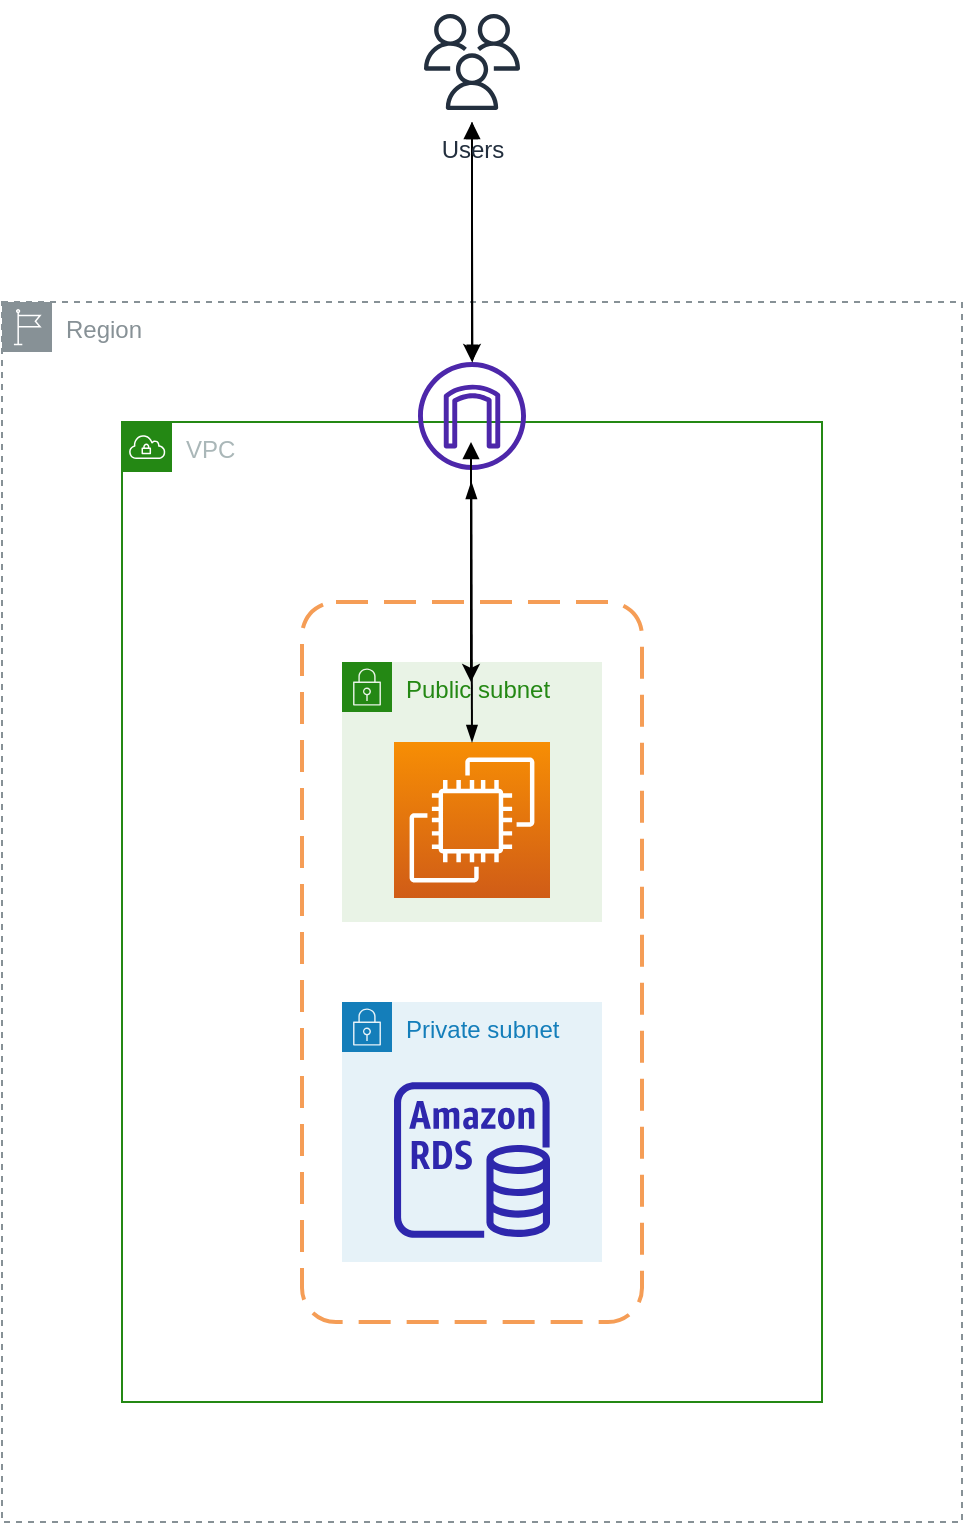 <mxfile>
    <diagram id="wSVGPF-au6xzpEUmSwqf" name="Page-1">
        <mxGraphModel dx="1208" dy="1719" grid="1" gridSize="10" guides="1" tooltips="1" connect="1" arrows="1" fold="1" page="1" pageScale="1" pageWidth="827" pageHeight="1169" background="#ffffff" math="0" shadow="0">
            <root>
                <mxCell id="0"/>
                <mxCell id="1" parent="0"/>
                <mxCell id="s2qQgoGiGuIIVXWOqtOG-7" value="Public subnet" style="points=[[0,0],[0.25,0],[0.5,0],[0.75,0],[1,0],[1,0.25],[1,0.5],[1,0.75],[1,1],[0.75,1],[0.5,1],[0.25,1],[0,1],[0,0.75],[0,0.5],[0,0.25]];outlineConnect=0;gradientColor=none;html=1;whiteSpace=wrap;fontSize=12;fontStyle=0;container=1;pointerEvents=0;collapsible=0;recursiveResize=0;shape=mxgraph.aws4.group;grIcon=mxgraph.aws4.group_security_group;grStroke=0;strokeColor=#248814;fillColor=#E9F3E6;verticalAlign=top;align=left;spacingLeft=30;fontColor=#248814;dashed=0;" parent="1" vertex="1">
                    <mxGeometry x="340" y="110" width="130" height="130" as="geometry"/>
                </mxCell>
                <mxCell id="s2qQgoGiGuIIVXWOqtOG-10" value="" style="sketch=0;points=[[0,0,0],[0.25,0,0],[0.5,0,0],[0.75,0,0],[1,0,0],[0,1,0],[0.25,1,0],[0.5,1,0],[0.75,1,0],[1,1,0],[0,0.25,0],[0,0.5,0],[0,0.75,0],[1,0.25,0],[1,0.5,0],[1,0.75,0]];outlineConnect=0;fontColor=#232F3E;gradientColor=#F78E04;gradientDirection=north;fillColor=#D05C17;strokeColor=#ffffff;dashed=0;verticalLabelPosition=bottom;verticalAlign=top;align=center;html=1;fontSize=12;fontStyle=0;aspect=fixed;shape=mxgraph.aws4.resourceIcon;resIcon=mxgraph.aws4.ec2;" parent="s2qQgoGiGuIIVXWOqtOG-7" vertex="1">
                    <mxGeometry x="26" y="40" width="78" height="78" as="geometry"/>
                </mxCell>
                <mxCell id="s2qQgoGiGuIIVXWOqtOG-8" value="Private subnet" style="points=[[0,0],[0.25,0],[0.5,0],[0.75,0],[1,0],[1,0.25],[1,0.5],[1,0.75],[1,1],[0.75,1],[0.5,1],[0.25,1],[0,1],[0,0.75],[0,0.5],[0,0.25]];outlineConnect=0;gradientColor=none;html=1;whiteSpace=wrap;fontSize=12;fontStyle=0;container=1;pointerEvents=0;collapsible=0;recursiveResize=0;shape=mxgraph.aws4.group;grIcon=mxgraph.aws4.group_security_group;grStroke=0;strokeColor=#147EBA;fillColor=#E6F2F8;verticalAlign=top;align=left;spacingLeft=30;fontColor=#147EBA;dashed=0;" parent="1" vertex="1">
                    <mxGeometry x="340" y="280" width="130" height="130" as="geometry"/>
                </mxCell>
                <mxCell id="s2qQgoGiGuIIVXWOqtOG-11" value="" style="sketch=0;outlineConnect=0;fontColor=#232F3E;gradientColor=none;fillColor=#2E27AD;strokeColor=none;dashed=0;verticalLabelPosition=bottom;verticalAlign=top;align=center;html=1;fontSize=12;fontStyle=0;aspect=fixed;pointerEvents=1;shape=mxgraph.aws4.rds_instance;" parent="s2qQgoGiGuIIVXWOqtOG-8" vertex="1">
                    <mxGeometry x="26" y="40" width="78" height="78" as="geometry"/>
                </mxCell>
                <mxCell id="s2qQgoGiGuIIVXWOqtOG-12" value="" style="rounded=1;arcSize=10;dashed=1;strokeColor=#F59D56;fillColor=none;gradientColor=none;dashPattern=8 4;strokeWidth=2;" parent="1" vertex="1">
                    <mxGeometry x="320" y="80" width="170" height="360" as="geometry"/>
                </mxCell>
                <mxCell id="s2qQgoGiGuIIVXWOqtOG-13" value="VPC" style="points=[[0,0],[0.25,0],[0.5,0],[0.75,0],[1,0],[1,0.25],[1,0.5],[1,0.75],[1,1],[0.75,1],[0.5,1],[0.25,1],[0,1],[0,0.75],[0,0.5],[0,0.25]];outlineConnect=0;gradientColor=none;html=1;whiteSpace=wrap;fontSize=12;fontStyle=0;container=1;pointerEvents=0;collapsible=0;recursiveResize=0;shape=mxgraph.aws4.group;grIcon=mxgraph.aws4.group_vpc;strokeColor=#248814;fillColor=none;verticalAlign=top;align=left;spacingLeft=30;fontColor=#AAB7B8;dashed=0;" parent="1" vertex="1">
                    <mxGeometry x="230" y="-10" width="350" height="490" as="geometry"/>
                </mxCell>
                <mxCell id="s2qQgoGiGuIIVXWOqtOG-4" value="" style="sketch=0;outlineConnect=0;fontColor=#232F3E;gradientColor=none;fillColor=#4D27AA;strokeColor=none;dashed=0;verticalLabelPosition=bottom;verticalAlign=top;align=center;html=1;fontSize=12;fontStyle=0;aspect=fixed;pointerEvents=1;shape=mxgraph.aws4.internet_gateway;" parent="s2qQgoGiGuIIVXWOqtOG-13" vertex="1">
                    <mxGeometry x="148" y="-30" width="54" height="54" as="geometry"/>
                </mxCell>
                <mxCell id="s2qQgoGiGuIIVXWOqtOG-14" value="Region" style="sketch=0;outlineConnect=0;gradientColor=none;html=1;whiteSpace=wrap;fontSize=12;fontStyle=0;shape=mxgraph.aws4.group;grIcon=mxgraph.aws4.group_region;strokeColor=#879196;fillColor=none;verticalAlign=top;align=left;spacingLeft=30;fontColor=#879196;dashed=1;" parent="1" vertex="1">
                    <mxGeometry x="170" y="-70" width="480" height="610" as="geometry"/>
                </mxCell>
                <mxCell id="s2qQgoGiGuIIVXWOqtOG-17" style="edgeStyle=none;rounded=0;orthogonalLoop=1;jettySize=auto;html=1;entryX=0.49;entryY=0.049;entryDx=0;entryDy=0;entryPerimeter=0;startArrow=blockThin;startFill=1;endArrow=blockThin;endFill=1;" parent="1" source="s2qQgoGiGuIIVXWOqtOG-15" target="s2qQgoGiGuIIVXWOqtOG-14" edge="1">
                    <mxGeometry relative="1" as="geometry">
                        <Array as="points">
                            <mxPoint x="405" y="-110"/>
                        </Array>
                    </mxGeometry>
                </mxCell>
                <mxCell id="2" style="edgeStyle=none;html=1;strokeColor=#000000;startArrow=block;startFill=1;" edge="1" parent="1" source="s2qQgoGiGuIIVXWOqtOG-15">
                    <mxGeometry relative="1" as="geometry">
                        <mxPoint x="405" y="-40" as="targetPoint"/>
                    </mxGeometry>
                </mxCell>
                <mxCell id="s2qQgoGiGuIIVXWOqtOG-15" value="Users" style="sketch=0;outlineConnect=0;fontColor=#232F3E;gradientColor=none;strokeColor=#232F3E;fillColor=#ffffff;dashed=0;verticalLabelPosition=bottom;verticalAlign=top;align=center;html=1;fontSize=12;fontStyle=0;aspect=fixed;shape=mxgraph.aws4.resourceIcon;resIcon=mxgraph.aws4.users;" parent="1" vertex="1">
                    <mxGeometry x="375" y="-220" width="60" height="60" as="geometry"/>
                </mxCell>
                <mxCell id="s2qQgoGiGuIIVXWOqtOG-18" style="edgeStyle=none;rounded=0;orthogonalLoop=1;jettySize=auto;html=1;startArrow=blockThin;startFill=1;endArrow=blockThin;endFill=1;" parent="1" edge="1">
                    <mxGeometry relative="1" as="geometry">
                        <mxPoint x="404.67" y="20" as="sourcePoint"/>
                        <mxPoint x="405" y="150" as="targetPoint"/>
                        <Array as="points"/>
                    </mxGeometry>
                </mxCell>
                <mxCell id="3" style="edgeStyle=none;html=1;strokeColor=#000000;startArrow=block;startFill=1;" edge="1" parent="1">
                    <mxGeometry relative="1" as="geometry">
                        <mxPoint x="404.5" y="120" as="targetPoint"/>
                        <mxPoint x="404.5" as="sourcePoint"/>
                    </mxGeometry>
                </mxCell>
            </root>
        </mxGraphModel>
    </diagram>
</mxfile>